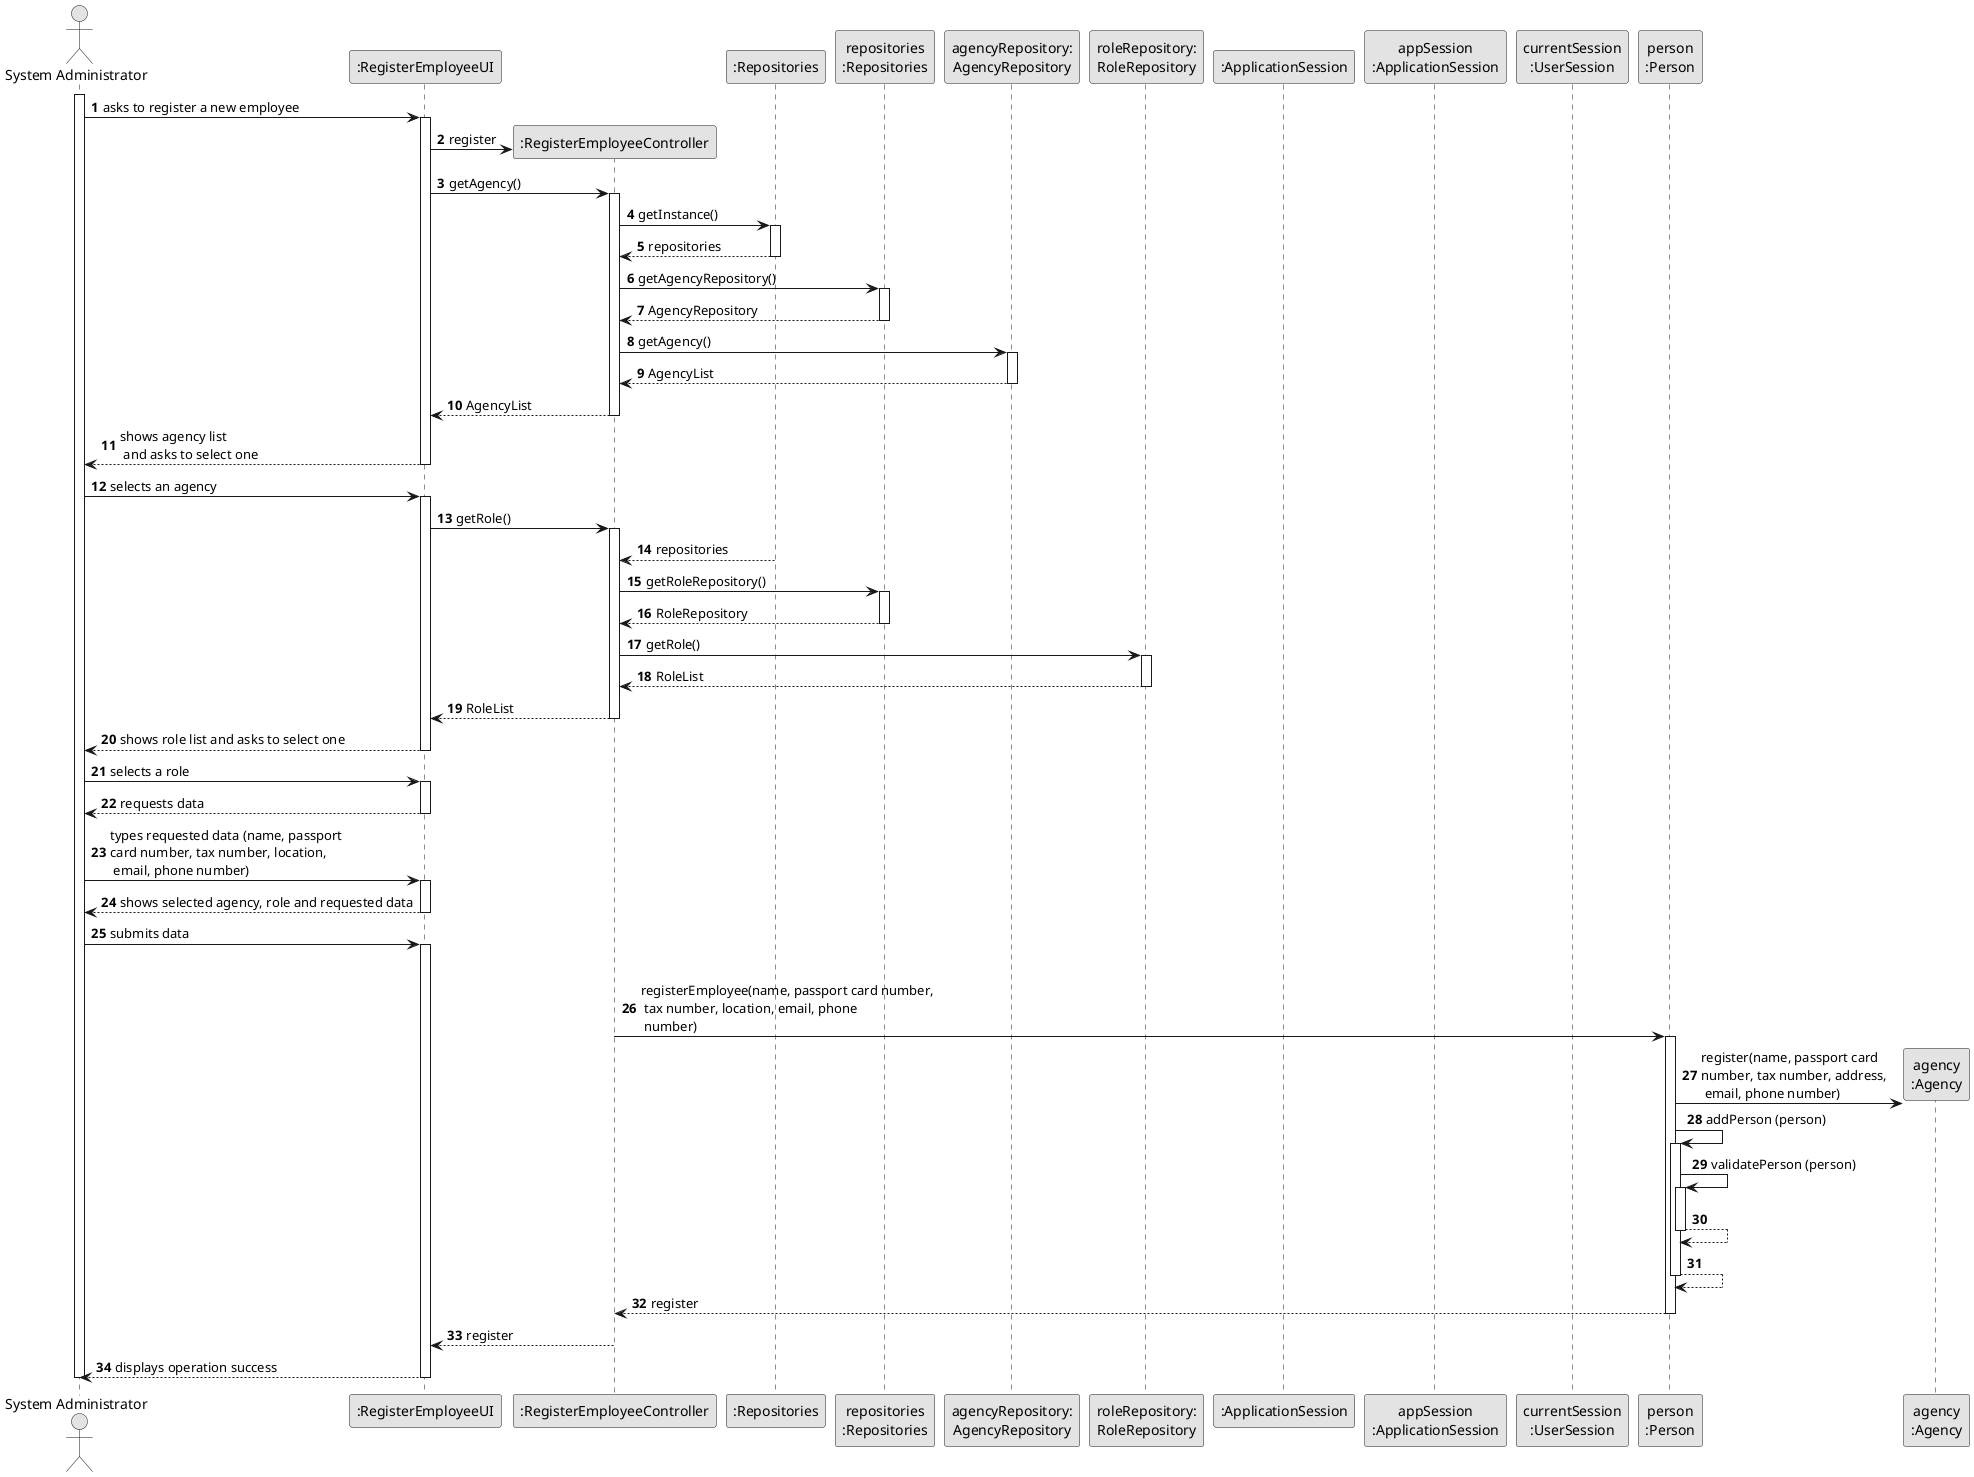 @startuml
skinparam monochrome true
skinparam packageStyle rectangle
skinparam shadowing false

autonumber

'hide footbox
actor "System Administrator" as ADM
participant ":RegisterEmployeeUI" as UI
participant ":RegisterEmployeeController" as CTRL
participant ":Repositories" as RepositorySingleton
participant "repositories\n:Repositories" as PLAT
participant "agencyRepository:\nAgencyRepository" as AgencyRepository
participant "roleRepository:\nRoleRepository" as RoleRepository
participant ":ApplicationSession" as _APP
participant "appSession\n:ApplicationSession" as APP
participant "currentSession\n:UserSession" as SESSAO
participant "person\n:Person" as PERSON
participant "agency\n:Agency" as AGENCY

activate ADM

        ADM -> UI : asks to register a new employee

        activate UI

'            UI --> ADM : requests data (name, passport card number, tax number, location, email, phone number)
            'create CTRL
            UI -> CTRL** : register

            UI -> CTRL : getAgency()
            activate CTRL

                CTRL -> RepositorySingleton : getInstance()
                activate RepositorySingleton

                    RepositorySingleton --> CTRL: repositories
                deactivate RepositorySingleton

                CTRL -> PLAT : getAgencyRepository()
                activate PLAT

                    PLAT --> CTRL: AgencyRepository
                deactivate PLAT

                CTRL -> AgencyRepository : getAgency()
                activate AgencyRepository

                    AgencyRepository --> CTRL : AgencyList
                deactivate AgencyRepository

                CTRL --> UI : AgencyList
            deactivate CTRL

            UI --> ADM : shows agency list\n and asks to select one
        deactivate UI


             ADM -> UI : selects an agency
             activate UI

UI -> CTRL : getRole()
            activate CTRL



                    RepositorySingleton --> CTRL: repositories
                deactivate RepositorySingleton

                CTRL -> PLAT : getRoleRepository()
                activate PLAT

                    PLAT --> CTRL: RoleRepository
                deactivate PLAT

                CTRL -> RoleRepository : getRole()
                activate RoleRepository

                    RoleRepository --> CTRL : RoleList
                deactivate RoleRepository

                CTRL --> UI : RoleList
            deactivate CTRL

            UI --> ADM : shows role list and asks to select one
        deactivate UI

    ADM -> UI : selects a role
    activate UI

        UI --> ADM : requests data
    deactivate UI

    ADM -> UI : types requested data (name, passport \ncard number, tax number, location,\n email, phone number)
    activate UI

        UI --> ADM : shows selected agency, role and requested data
    deactivate UI

    ADM -> UI : submits data
    activate UI

            |||
            CTRL -> PERSON: registerEmployee(name, passport card number,\n tax number, location, email, phone\n number)
            activate PERSON

                PERSON -> AGENCY**: register(name, passport card \nnumber, tax number, address,\n email, phone number)
                PERSON -> PERSON: addPerson (person)


                activate PERSON
                    PERSON -> PERSON: validatePerson (person)
                    activate PERSON
                        PERSON --> PERSON
                    deactivate PERSON

                    PERSON --> PERSON
                deactivate PERSON

                PERSON --> CTRL : register

            deactivate PERSON

            CTRL --> UI: register
            deactivate CTRL
            UI --> ADM: displays operation success
    deactivate UI

deactivate ADM

@enduml